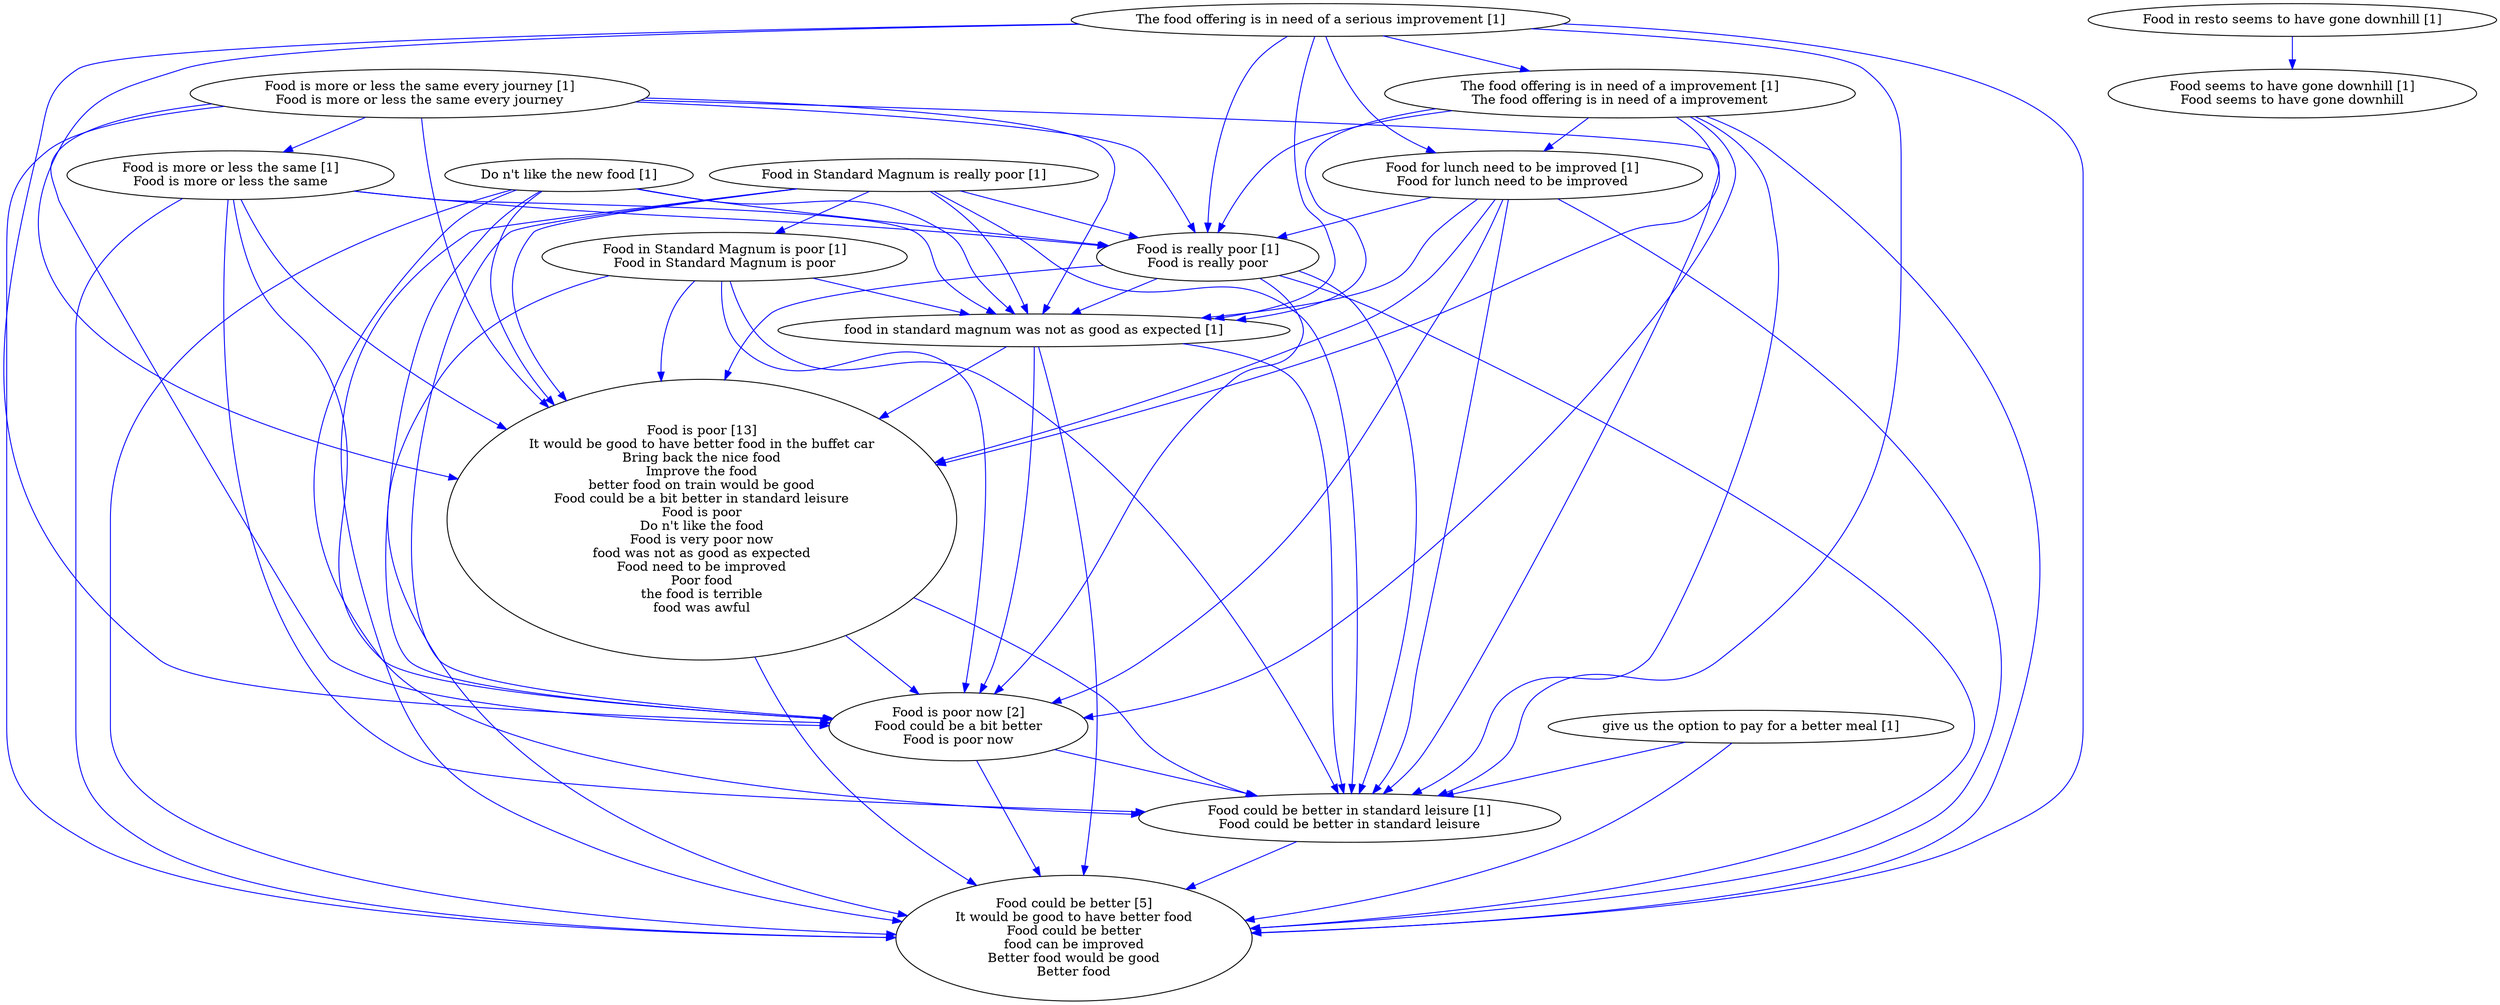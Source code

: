 digraph collapsedGraph {
"Food is poor [13]\nIt would be good to have better food in the buffet car\nBring back the nice food\nImprove the food\nbetter food on train would be good\nFood could be a bit better in standard leisure\nFood is poor\nDo n't like the food\nFood is very poor now\nfood was not as good as expected\nFood need to be improved\nPoor food\nthe food is terrible\nfood was awful""Food is poor now [2]\nFood could be a bit better\nFood is poor now""Food could be better [5]\nIt would be good to have better food\nFood could be better\nfood can be improved\nBetter food would be good\nBetter food""Do n't like the new food [1]""Food could be better in standard leisure [1]\nFood could be better in standard leisure""Food for lunch need to be improved [1]\nFood for lunch need to be improved""Food in Standard Magnum is really poor [1]""Food in Standard Magnum is poor [1]\nFood in Standard Magnum is poor""Food is really poor [1]\nFood is really poor""Food in resto seems to have gone downhill [1]""Food seems to have gone downhill [1]\nFood seems to have gone downhill""Food is more or less the same every journey [1]\nFood is more or less the same every journey""Food is more or less the same [1]\nFood is more or less the same""The food offering is in need of a serious improvement [1]""The food offering is in need of a improvement [1]\nThe food offering is in need of a improvement""food in standard magnum was not as good as expected [1]""give us the option to pay for a better meal [1]""food in standard magnum was not as good as expected [1]" -> "Food is poor now [2]\nFood could be a bit better\nFood is poor now" [color=blue]
"The food offering is in need of a improvement [1]\nThe food offering is in need of a improvement" -> "Food could be better [5]\nIt would be good to have better food\nFood could be better\nfood can be improved\nBetter food would be good\nBetter food" [color=blue]
"The food offering is in need of a serious improvement [1]" -> "Food is poor now [2]\nFood could be a bit better\nFood is poor now" [color=blue]
"The food offering is in need of a serious improvement [1]" -> "Food could be better [5]\nIt would be good to have better food\nFood could be better\nfood can be improved\nBetter food would be good\nBetter food" [color=blue]
"The food offering is in need of a improvement [1]\nThe food offering is in need of a improvement" -> "Food is poor now [2]\nFood could be a bit better\nFood is poor now" [color=blue]
"food in standard magnum was not as good as expected [1]" -> "Food is poor [13]\nIt would be good to have better food in the buffet car\nBring back the nice food\nImprove the food\nbetter food on train would be good\nFood could be a bit better in standard leisure\nFood is poor\nDo n't like the food\nFood is very poor now\nfood was not as good as expected\nFood need to be improved\nPoor food\nthe food is terrible\nfood was awful" [color=blue]
"Food is poor [13]\nIt would be good to have better food in the buffet car\nBring back the nice food\nImprove the food\nbetter food on train would be good\nFood could be a bit better in standard leisure\nFood is poor\nDo n't like the food\nFood is very poor now\nfood was not as good as expected\nFood need to be improved\nPoor food\nthe food is terrible\nfood was awful" -> "Food could be better [5]\nIt would be good to have better food\nFood could be better\nfood can be improved\nBetter food would be good\nBetter food" [color=blue]
"Food is poor [13]\nIt would be good to have better food in the buffet car\nBring back the nice food\nImprove the food\nbetter food on train would be good\nFood could be a bit better in standard leisure\nFood is poor\nDo n't like the food\nFood is very poor now\nfood was not as good as expected\nFood need to be improved\nPoor food\nthe food is terrible\nfood was awful" -> "Food is poor now [2]\nFood could be a bit better\nFood is poor now" [color=blue]
"Food is really poor [1]\nFood is really poor" -> "Food is poor [13]\nIt would be good to have better food in the buffet car\nBring back the nice food\nImprove the food\nbetter food on train would be good\nFood could be a bit better in standard leisure\nFood is poor\nDo n't like the food\nFood is very poor now\nfood was not as good as expected\nFood need to be improved\nPoor food\nthe food is terrible\nfood was awful" [color=blue]
"Food is really poor [1]\nFood is really poor" -> "Food could be better in standard leisure [1]\nFood could be better in standard leisure" [color=blue]
"Food is really poor [1]\nFood is really poor" -> "food in standard magnum was not as good as expected [1]" [color=blue]
"Food is really poor [1]\nFood is really poor" -> "Food could be better [5]\nIt would be good to have better food\nFood could be better\nfood can be improved\nBetter food would be good\nBetter food" [color=blue]
"Food for lunch need to be improved [1]\nFood for lunch need to be improved" -> "Food is poor now [2]\nFood could be a bit better\nFood is poor now" [color=blue]
"Food is more or less the same [1]\nFood is more or less the same" -> "Food is poor [13]\nIt would be good to have better food in the buffet car\nBring back the nice food\nImprove the food\nbetter food on train would be good\nFood could be a bit better in standard leisure\nFood is poor\nDo n't like the food\nFood is very poor now\nfood was not as good as expected\nFood need to be improved\nPoor food\nthe food is terrible\nfood was awful" [color=blue]
"Food for lunch need to be improved [1]\nFood for lunch need to be improved" -> "Food is poor [13]\nIt would be good to have better food in the buffet car\nBring back the nice food\nImprove the food\nbetter food on train would be good\nFood could be a bit better in standard leisure\nFood is poor\nDo n't like the food\nFood is very poor now\nfood was not as good as expected\nFood need to be improved\nPoor food\nthe food is terrible\nfood was awful" [color=blue]
"Food is more or less the same [1]\nFood is more or less the same" -> "Food is poor now [2]\nFood could be a bit better\nFood is poor now" [color=blue]
"Food is more or less the same [1]\nFood is more or less the same" -> "Food could be better [5]\nIt would be good to have better food\nFood could be better\nfood can be improved\nBetter food would be good\nBetter food" [color=blue]
"Food is really poor [1]\nFood is really poor" -> "Food is poor now [2]\nFood could be a bit better\nFood is poor now" [color=blue]
"Food for lunch need to be improved [1]\nFood for lunch need to be improved" -> "Food could be better [5]\nIt would be good to have better food\nFood could be better\nfood can be improved\nBetter food would be good\nBetter food" [color=blue]
"Food is more or less the same [1]\nFood is more or less the same" -> "food in standard magnum was not as good as expected [1]" [color=blue]
"Food is more or less the same [1]\nFood is more or less the same" -> "Food is really poor [1]\nFood is really poor" [color=blue]
"Food is more or less the same [1]\nFood is more or less the same" -> "Food could be better in standard leisure [1]\nFood could be better in standard leisure" [color=blue]
"Food is more or less the same every journey [1]\nFood is more or less the same every journey" -> "Food is poor [13]\nIt would be good to have better food in the buffet car\nBring back the nice food\nImprove the food\nbetter food on train would be good\nFood could be a bit better in standard leisure\nFood is poor\nDo n't like the food\nFood is very poor now\nfood was not as good as expected\nFood need to be improved\nPoor food\nthe food is terrible\nfood was awful" [color=blue]
"Food is more or less the same every journey [1]\nFood is more or less the same every journey" -> "Food could be better in standard leisure [1]\nFood could be better in standard leisure" [color=blue]
"Food is more or less the same every journey [1]\nFood is more or less the same every journey" -> "Food is really poor [1]\nFood is really poor" [color=blue]
"Food is more or less the same every journey [1]\nFood is more or less the same every journey" -> "food in standard magnum was not as good as expected [1]" [color=blue]
"Food is poor [13]\nIt would be good to have better food in the buffet car\nBring back the nice food\nImprove the food\nbetter food on train would be good\nFood could be a bit better in standard leisure\nFood is poor\nDo n't like the food\nFood is very poor now\nfood was not as good as expected\nFood need to be improved\nPoor food\nthe food is terrible\nfood was awful" -> "Food could be better in standard leisure [1]\nFood could be better in standard leisure" [color=blue]
"The food offering is in need of a improvement [1]\nThe food offering is in need of a improvement" -> "food in standard magnum was not as good as expected [1]" [color=blue]
"The food offering is in need of a improvement [1]\nThe food offering is in need of a improvement" -> "Food could be better in standard leisure [1]\nFood could be better in standard leisure" [color=blue]
"The food offering is in need of a improvement [1]\nThe food offering is in need of a improvement" -> "Food is poor [13]\nIt would be good to have better food in the buffet car\nBring back the nice food\nImprove the food\nbetter food on train would be good\nFood could be a bit better in standard leisure\nFood is poor\nDo n't like the food\nFood is very poor now\nfood was not as good as expected\nFood need to be improved\nPoor food\nthe food is terrible\nfood was awful" [color=blue]
"The food offering is in need of a improvement [1]\nThe food offering is in need of a improvement" -> "Food is really poor [1]\nFood is really poor" [color=blue]
"The food offering is in need of a serious improvement [1]" -> "Food is poor [13]\nIt would be good to have better food in the buffet car\nBring back the nice food\nImprove the food\nbetter food on train would be good\nFood could be a bit better in standard leisure\nFood is poor\nDo n't like the food\nFood is very poor now\nfood was not as good as expected\nFood need to be improved\nPoor food\nthe food is terrible\nfood was awful" [color=blue]
"The food offering is in need of a serious improvement [1]" -> "Food for lunch need to be improved [1]\nFood for lunch need to be improved" [color=blue]
"Food could be better in standard leisure [1]\nFood could be better in standard leisure" -> "Food could be better [5]\nIt would be good to have better food\nFood could be better\nfood can be improved\nBetter food would be good\nBetter food" [color=blue]
"Food in Standard Magnum is poor [1]\nFood in Standard Magnum is poor" -> "Food could be better [5]\nIt would be good to have better food\nFood could be better\nfood can be improved\nBetter food would be good\nBetter food" [color=blue]
"Food in Standard Magnum is poor [1]\nFood in Standard Magnum is poor" -> "Food is poor now [2]\nFood could be a bit better\nFood is poor now" [color=blue]
"Food in Standard Magnum is poor [1]\nFood in Standard Magnum is poor" -> "Food is poor [13]\nIt would be good to have better food in the buffet car\nBring back the nice food\nImprove the food\nbetter food on train would be good\nFood could be a bit better in standard leisure\nFood is poor\nDo n't like the food\nFood is very poor now\nfood was not as good as expected\nFood need to be improved\nPoor food\nthe food is terrible\nfood was awful" [color=blue]
"The food offering is in need of a improvement [1]\nThe food offering is in need of a improvement" -> "Food for lunch need to be improved [1]\nFood for lunch need to be improved" [color=blue]
"Food is poor now [2]\nFood could be a bit better\nFood is poor now" -> "Food could be better [5]\nIt would be good to have better food\nFood could be better\nfood can be improved\nBetter food would be good\nBetter food" [color=blue]
"Do n't like the new food [1]" -> "Food is poor now [2]\nFood could be a bit better\nFood is poor now" [color=blue]
"Do n't like the new food [1]" -> "Food could be better [5]\nIt would be good to have better food\nFood could be better\nfood can be improved\nBetter food would be good\nBetter food" [color=blue]
"give us the option to pay for a better meal [1]" -> "Food could be better in standard leisure [1]\nFood could be better in standard leisure" [color=blue]
"give us the option to pay for a better meal [1]" -> "Food could be better [5]\nIt would be good to have better food\nFood could be better\nfood can be improved\nBetter food would be good\nBetter food" [color=blue]
"food in standard magnum was not as good as expected [1]" -> "Food could be better [5]\nIt would be good to have better food\nFood could be better\nfood can be improved\nBetter food would be good\nBetter food" [color=blue]
"Food in Standard Magnum is really poor [1]" -> "Food could be better [5]\nIt would be good to have better food\nFood could be better\nfood can be improved\nBetter food would be good\nBetter food" [color=blue]
"Food is more or less the same every journey [1]\nFood is more or less the same every journey" -> "Food could be better [5]\nIt would be good to have better food\nFood could be better\nfood can be improved\nBetter food would be good\nBetter food" [color=blue]
"Food is more or less the same every journey [1]\nFood is more or less the same every journey" -> "Food is poor now [2]\nFood could be a bit better\nFood is poor now" [color=blue]
"Food for lunch need to be improved [1]\nFood for lunch need to be improved" -> "Food is really poor [1]\nFood is really poor" [color=blue]
"Food for lunch need to be improved [1]\nFood for lunch need to be improved" -> "Food could be better in standard leisure [1]\nFood could be better in standard leisure" [color=blue]
"Food for lunch need to be improved [1]\nFood for lunch need to be improved" -> "food in standard magnum was not as good as expected [1]" [color=blue]
"food in standard magnum was not as good as expected [1]" -> "Food could be better in standard leisure [1]\nFood could be better in standard leisure" [color=blue]
"The food offering is in need of a serious improvement [1]" -> "Food is really poor [1]\nFood is really poor" [color=blue]
"The food offering is in need of a serious improvement [1]" -> "Food could be better in standard leisure [1]\nFood could be better in standard leisure" [color=blue]
"The food offering is in need of a serious improvement [1]" -> "food in standard magnum was not as good as expected [1]" [color=blue]
"Food in Standard Magnum is poor [1]\nFood in Standard Magnum is poor" -> "food in standard magnum was not as good as expected [1]" [color=blue]
"Food in Standard Magnum is poor [1]\nFood in Standard Magnum is poor" -> "Food could be better in standard leisure [1]\nFood could be better in standard leisure" [color=blue]
"Do n't like the new food [1]" -> "Food is really poor [1]\nFood is really poor" [color=blue]
"Do n't like the new food [1]" -> "food in standard magnum was not as good as expected [1]" [color=blue]
"Do n't like the new food [1]" -> "Food is poor [13]\nIt would be good to have better food in the buffet car\nBring back the nice food\nImprove the food\nbetter food on train would be good\nFood could be a bit better in standard leisure\nFood is poor\nDo n't like the food\nFood is very poor now\nfood was not as good as expected\nFood need to be improved\nPoor food\nthe food is terrible\nfood was awful" [color=blue]
"Do n't like the new food [1]" -> "Food could be better in standard leisure [1]\nFood could be better in standard leisure" [color=blue]
"Food in Standard Magnum is really poor [1]" -> "Food is poor [13]\nIt would be good to have better food in the buffet car\nBring back the nice food\nImprove the food\nbetter food on train would be good\nFood could be a bit better in standard leisure\nFood is poor\nDo n't like the food\nFood is very poor now\nfood was not as good as expected\nFood need to be improved\nPoor food\nthe food is terrible\nfood was awful" [color=blue]
"Food in Standard Magnum is really poor [1]" -> "Food could be better in standard leisure [1]\nFood could be better in standard leisure" [color=blue]
"Food in Standard Magnum is really poor [1]" -> "food in standard magnum was not as good as expected [1]" [color=blue]
"Food in Standard Magnum is really poor [1]" -> "Food is poor now [2]\nFood could be a bit better\nFood is poor now" [color=blue]
"Food in Standard Magnum is really poor [1]" -> "Food in Standard Magnum is poor [1]\nFood in Standard Magnum is poor" [color=blue]
"Food in Standard Magnum is really poor [1]" -> "Food is really poor [1]\nFood is really poor" [color=blue]
"Food in resto seems to have gone downhill [1]" -> "Food seems to have gone downhill [1]\nFood seems to have gone downhill" [color=blue]
"Food is more or less the same every journey [1]\nFood is more or less the same every journey" -> "Food is more or less the same [1]\nFood is more or less the same" [color=blue]
"The food offering is in need of a serious improvement [1]" -> "The food offering is in need of a improvement [1]\nThe food offering is in need of a improvement" [color=blue]
"Food is poor now [2]\nFood could be a bit better\nFood is poor now" -> "Food could be better in standard leisure [1]\nFood could be better in standard leisure" [color=blue]
}
